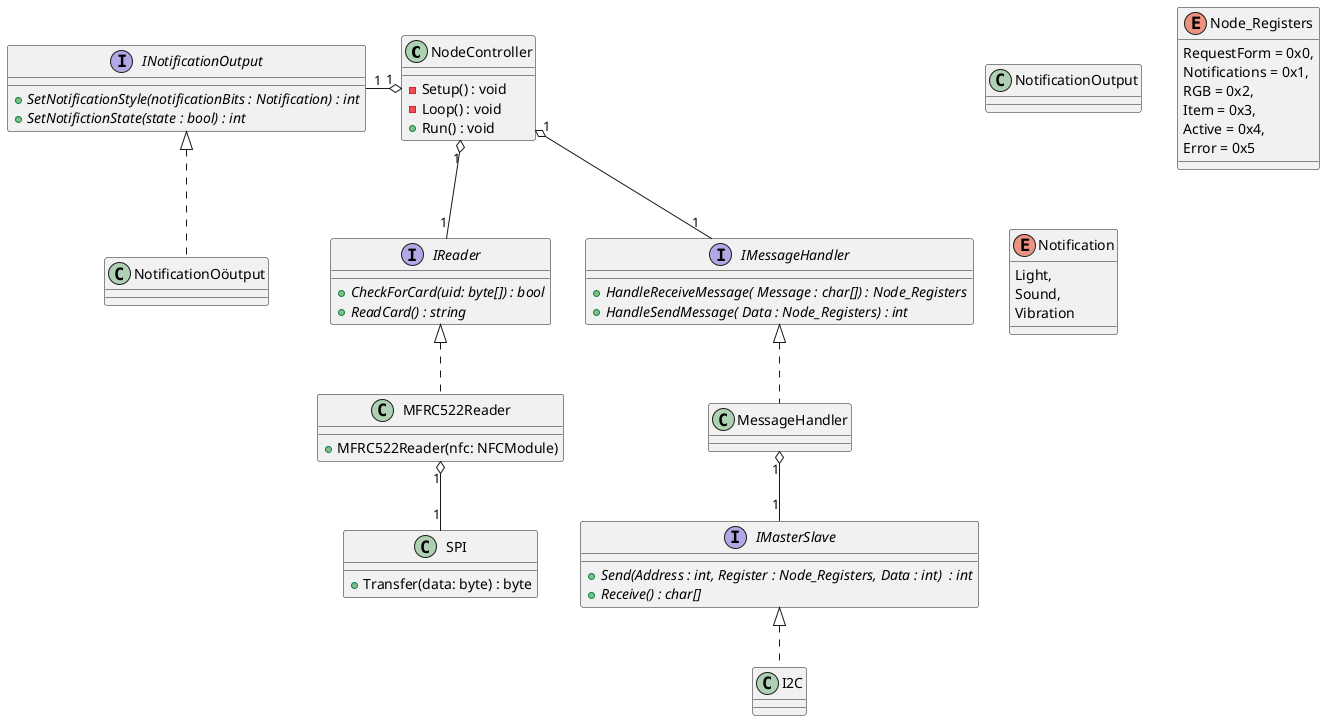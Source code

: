 @startuml

Class NodeController
{
    {method} - Setup() : void 
    {method} - Loop() : void
    {method} + Run() : void
}

Interface IMasterSlave
{
    {abstract} + Send(Address : int, Register : Node_Registers, Data : int)  : int
    {abstract} + Receive() : char[]
}

Interface INotificationOutput
{
    {abstract} + SetNotificationStyle(notificationBits : Notification) : int
    {abstract} + SetNotifictionState(state : bool) : int
}

class NotificationOutput
{
}

class SPI {
   {method} + Transfer(data: byte) : byte
}

interface IReader {
    {abstract} + CheckForCard(uid: byte[]) : bool
    {abstract} + ReadCard() : string
}

class MFRC522Reader {
    {method} + MFRC522Reader(nfc: NFCModule)
}

interface IMessageHandler {
    {abstract} + HandleReceiveMessage( Message : char[]) : Node_Registers
    {abstract} + HandleSendMessage( Data : Node_Registers) : int
}

class MessageHandler {
}

enum Node_Registers
{
    RequestForm = 0x0,
    Notifications = 0x1,
    RGB = 0x2,
    Item = 0x3,
    Active = 0x4,
    Error = 0x5
}

enum Notification
{
    Light,
    Sound,
    Vibration
}

NodeController "1" o-left- "1" INotificationOutput
NodeController "1" o-- "1" IReader
NodeController "1" o-- "1" IMessageHandler

IMessageHandler <|.. MessageHandler

MessageHandler "1" o-- "1" IMasterSlave

INotificationOutput <|.. NotificationOöutput

IMasterSlave <|.. I2C

IReader <|.. MFRC522Reader
MFRC522Reader "1" o-- "1" SPI

@enduml